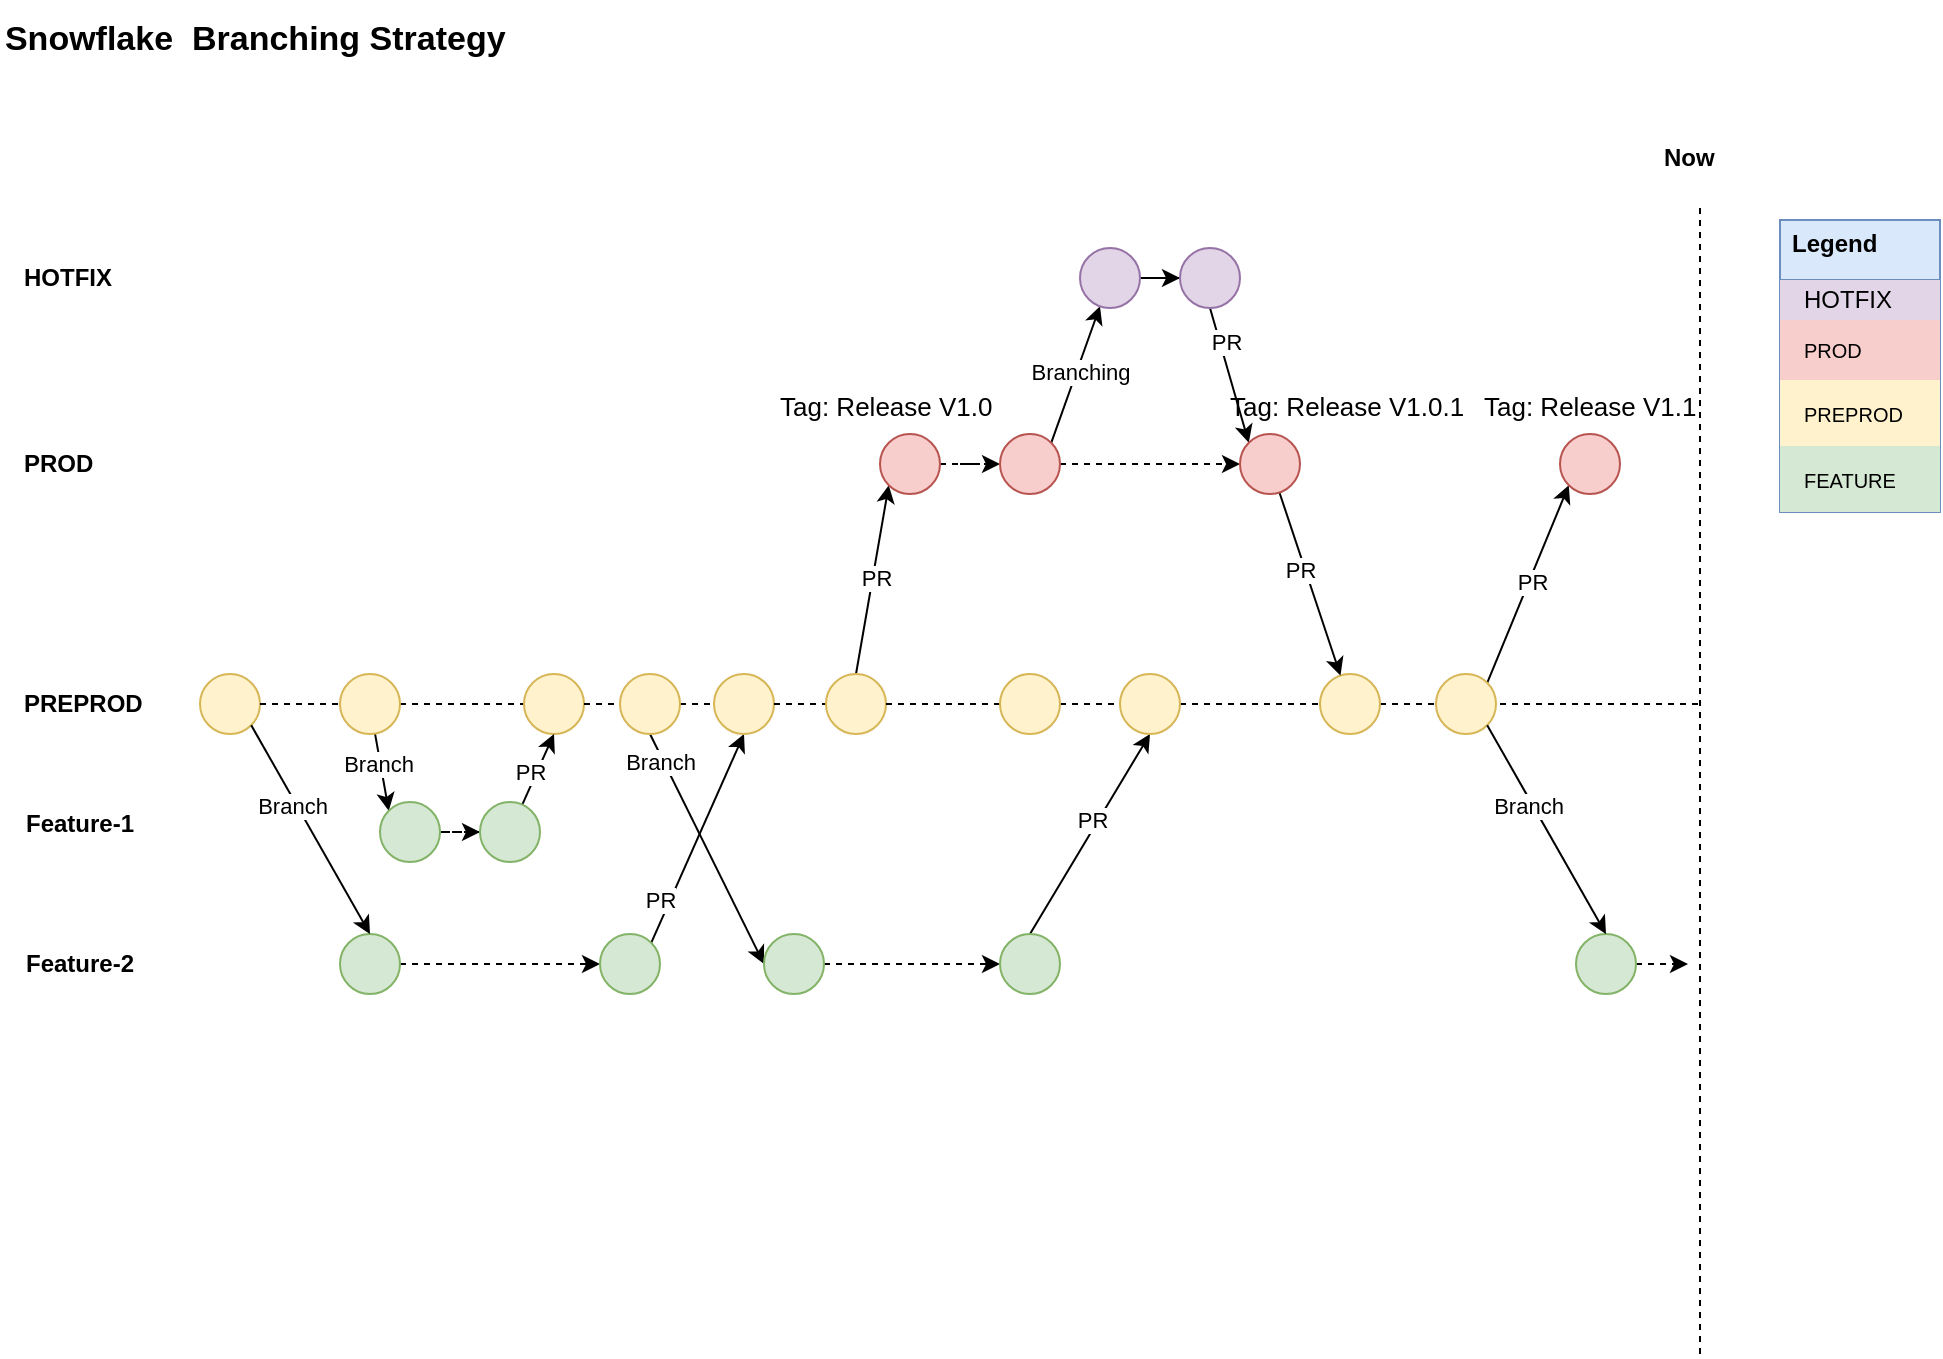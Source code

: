 <mxfile version="21.7.2" type="github">
  <diagram name="Page-1" id="30jMvrZIyP1G3n7aPaC9">
    <mxGraphModel dx="1050" dy="574" grid="1" gridSize="10" guides="1" tooltips="1" connect="1" arrows="1" fold="1" page="1" pageScale="1" pageWidth="1100" pageHeight="850" math="0" shadow="0">
      <root>
        <mxCell id="0" />
        <mxCell id="1" parent="0" />
        <mxCell id="OrPWa8Vp4hhjhBkifzry-1" value="" style="ellipse;whiteSpace=wrap;html=1;fillColor=#fff2cc;strokeColor=#d6b656;" vertex="1" parent="1">
          <mxGeometry x="200" y="357" width="30" height="30" as="geometry" />
        </mxCell>
        <mxCell id="OrPWa8Vp4hhjhBkifzry-10" style="edgeStyle=orthogonalEdgeStyle;rounded=0;orthogonalLoop=1;jettySize=auto;html=1;entryX=0;entryY=0.5;entryDx=0;entryDy=0;dashed=1;" edge="1" parent="1" source="OrPWa8Vp4hhjhBkifzry-2" target="OrPWa8Vp4hhjhBkifzry-9">
          <mxGeometry relative="1" as="geometry" />
        </mxCell>
        <mxCell id="OrPWa8Vp4hhjhBkifzry-2" value="" style="ellipse;whiteSpace=wrap;html=1;fillColor=#d5e8d4;strokeColor=#82b366;" vertex="1" parent="1">
          <mxGeometry x="270" y="487" width="30" height="30" as="geometry" />
        </mxCell>
        <mxCell id="OrPWa8Vp4hhjhBkifzry-3" value="" style="endArrow=classic;html=1;rounded=0;exitX=1;exitY=1;exitDx=0;exitDy=0;entryX=0.5;entryY=0;entryDx=0;entryDy=0;" edge="1" parent="1" source="OrPWa8Vp4hhjhBkifzry-1" target="OrPWa8Vp4hhjhBkifzry-2">
          <mxGeometry width="50" height="50" relative="1" as="geometry">
            <mxPoint x="510" y="447" as="sourcePoint" />
            <mxPoint x="560" y="397" as="targetPoint" />
          </mxGeometry>
        </mxCell>
        <mxCell id="OrPWa8Vp4hhjhBkifzry-26" value="Branch" style="edgeLabel;html=1;align=center;verticalAlign=middle;resizable=0;points=[];" vertex="1" connectable="0" parent="OrPWa8Vp4hhjhBkifzry-3">
          <mxGeometry x="-0.252" y="-2" relative="1" as="geometry">
            <mxPoint as="offset" />
          </mxGeometry>
        </mxCell>
        <mxCell id="OrPWa8Vp4hhjhBkifzry-5" value="Feature-2" style="text;html=1;strokeColor=none;fillColor=none;align=left;verticalAlign=middle;whiteSpace=wrap;rounded=0;fontStyle=1" vertex="1" parent="1">
          <mxGeometry x="111" y="487" width="60" height="30" as="geometry" />
        </mxCell>
        <mxCell id="OrPWa8Vp4hhjhBkifzry-7" value="PREPROD" style="text;html=1;strokeColor=none;fillColor=none;align=left;verticalAlign=middle;whiteSpace=wrap;rounded=0;fontStyle=1" vertex="1" parent="1">
          <mxGeometry x="110" y="357" width="60" height="30" as="geometry" />
        </mxCell>
        <mxCell id="OrPWa8Vp4hhjhBkifzry-8" value="" style="endArrow=none;dashed=1;html=1;rounded=0;exitX=1;exitY=0.5;exitDx=0;exitDy=0;" edge="1" parent="1" source="OrPWa8Vp4hhjhBkifzry-31">
          <mxGeometry width="50" height="50" relative="1" as="geometry">
            <mxPoint x="510" y="447" as="sourcePoint" />
            <mxPoint x="950" y="372" as="targetPoint" />
          </mxGeometry>
        </mxCell>
        <mxCell id="OrPWa8Vp4hhjhBkifzry-13" style="rounded=0;orthogonalLoop=1;jettySize=auto;html=1;exitX=1;exitY=0;exitDx=0;exitDy=0;entryX=0.5;entryY=1;entryDx=0;entryDy=0;" edge="1" parent="1" source="OrPWa8Vp4hhjhBkifzry-9" target="OrPWa8Vp4hhjhBkifzry-11">
          <mxGeometry relative="1" as="geometry" />
        </mxCell>
        <mxCell id="OrPWa8Vp4hhjhBkifzry-27" value="PR" style="edgeLabel;html=1;align=center;verticalAlign=middle;resizable=0;points=[];" vertex="1" connectable="0" parent="OrPWa8Vp4hhjhBkifzry-13">
          <mxGeometry x="0.227" y="-1" relative="1" as="geometry">
            <mxPoint x="-25" y="42" as="offset" />
          </mxGeometry>
        </mxCell>
        <mxCell id="OrPWa8Vp4hhjhBkifzry-9" value="" style="ellipse;whiteSpace=wrap;html=1;fillColor=#d5e8d4;strokeColor=#82b366;" vertex="1" parent="1">
          <mxGeometry x="400" y="487" width="30" height="30" as="geometry" />
        </mxCell>
        <mxCell id="OrPWa8Vp4hhjhBkifzry-12" value="" style="endArrow=none;dashed=1;html=1;rounded=0;exitX=1;exitY=0.5;exitDx=0;exitDy=0;" edge="1" parent="1" source="OrPWa8Vp4hhjhBkifzry-93" target="OrPWa8Vp4hhjhBkifzry-11">
          <mxGeometry width="50" height="50" relative="1" as="geometry">
            <mxPoint x="230" y="372" as="sourcePoint" />
            <mxPoint x="980" y="372" as="targetPoint" />
          </mxGeometry>
        </mxCell>
        <mxCell id="OrPWa8Vp4hhjhBkifzry-15" style="rounded=0;orthogonalLoop=1;jettySize=auto;html=1;entryX=0;entryY=1;entryDx=0;entryDy=0;exitX=0.5;exitY=0;exitDx=0;exitDy=0;" edge="1" parent="1" source="OrPWa8Vp4hhjhBkifzry-44" target="OrPWa8Vp4hhjhBkifzry-14">
          <mxGeometry relative="1" as="geometry" />
        </mxCell>
        <mxCell id="OrPWa8Vp4hhjhBkifzry-25" value="PR" style="edgeLabel;html=1;align=center;verticalAlign=middle;resizable=0;points=[];" vertex="1" connectable="0" parent="OrPWa8Vp4hhjhBkifzry-15">
          <mxGeometry x="0.028" y="-1" relative="1" as="geometry">
            <mxPoint as="offset" />
          </mxGeometry>
        </mxCell>
        <mxCell id="OrPWa8Vp4hhjhBkifzry-11" value="" style="ellipse;whiteSpace=wrap;html=1;fillColor=#fff2cc;strokeColor=#d6b656;" vertex="1" parent="1">
          <mxGeometry x="457" y="357" width="30" height="30" as="geometry" />
        </mxCell>
        <mxCell id="OrPWa8Vp4hhjhBkifzry-49" style="edgeStyle=orthogonalEdgeStyle;rounded=0;orthogonalLoop=1;jettySize=auto;html=1;dashed=1;" edge="1" parent="1" source="OrPWa8Vp4hhjhBkifzry-14" target="OrPWa8Vp4hhjhBkifzry-48">
          <mxGeometry relative="1" as="geometry" />
        </mxCell>
        <mxCell id="OrPWa8Vp4hhjhBkifzry-14" value="" style="ellipse;whiteSpace=wrap;html=1;fillColor=#f8cecc;strokeColor=#b85450;" vertex="1" parent="1">
          <mxGeometry x="540" y="237" width="30" height="30" as="geometry" />
        </mxCell>
        <mxCell id="OrPWa8Vp4hhjhBkifzry-16" value="PROD" style="text;html=1;strokeColor=none;fillColor=none;align=left;verticalAlign=middle;whiteSpace=wrap;rounded=0;fontStyle=1" vertex="1" parent="1">
          <mxGeometry x="110" y="237" width="60" height="30" as="geometry" />
        </mxCell>
        <mxCell id="OrPWa8Vp4hhjhBkifzry-18" value="" style="endArrow=none;dashed=1;html=1;rounded=0;exitX=1;exitY=0.5;exitDx=0;exitDy=0;" edge="1" parent="1" source="OrPWa8Vp4hhjhBkifzry-77" target="OrPWa8Vp4hhjhBkifzry-17">
          <mxGeometry width="50" height="50" relative="1" as="geometry">
            <mxPoint x="230" y="372" as="sourcePoint" />
            <mxPoint x="470" y="372" as="targetPoint" />
          </mxGeometry>
        </mxCell>
        <mxCell id="OrPWa8Vp4hhjhBkifzry-21" style="rounded=0;orthogonalLoop=1;jettySize=auto;html=1;exitX=0.5;exitY=1;exitDx=0;exitDy=0;entryX=0;entryY=0.5;entryDx=0;entryDy=0;" edge="1" parent="1" source="OrPWa8Vp4hhjhBkifzry-93" target="OrPWa8Vp4hhjhBkifzry-19">
          <mxGeometry relative="1" as="geometry" />
        </mxCell>
        <mxCell id="OrPWa8Vp4hhjhBkifzry-28" value="Branch" style="edgeLabel;html=1;align=center;verticalAlign=middle;resizable=0;points=[];" vertex="1" connectable="0" parent="OrPWa8Vp4hhjhBkifzry-21">
          <mxGeometry x="-0.202" y="1" relative="1" as="geometry">
            <mxPoint x="-19" y="-32" as="offset" />
          </mxGeometry>
        </mxCell>
        <mxCell id="OrPWa8Vp4hhjhBkifzry-17" value="" style="ellipse;whiteSpace=wrap;html=1;fillColor=#fff2cc;strokeColor=#d6b656;" vertex="1" parent="1">
          <mxGeometry x="362" y="357" width="30" height="30" as="geometry" />
        </mxCell>
        <mxCell id="OrPWa8Vp4hhjhBkifzry-22" style="edgeStyle=orthogonalEdgeStyle;rounded=0;orthogonalLoop=1;jettySize=auto;html=1;dashed=1;" edge="1" parent="1" source="OrPWa8Vp4hhjhBkifzry-19" target="OrPWa8Vp4hhjhBkifzry-20">
          <mxGeometry relative="1" as="geometry" />
        </mxCell>
        <mxCell id="OrPWa8Vp4hhjhBkifzry-19" value="" style="ellipse;whiteSpace=wrap;html=1;fillColor=#d5e8d4;strokeColor=#82b366;" vertex="1" parent="1">
          <mxGeometry x="482" y="487" width="30" height="30" as="geometry" />
        </mxCell>
        <mxCell id="OrPWa8Vp4hhjhBkifzry-24" style="rounded=0;orthogonalLoop=1;jettySize=auto;html=1;exitX=0.5;exitY=0;exitDx=0;exitDy=0;entryX=0.5;entryY=1;entryDx=0;entryDy=0;" edge="1" parent="1" source="OrPWa8Vp4hhjhBkifzry-20" target="OrPWa8Vp4hhjhBkifzry-23">
          <mxGeometry relative="1" as="geometry" />
        </mxCell>
        <mxCell id="OrPWa8Vp4hhjhBkifzry-29" value="PR" style="edgeLabel;html=1;align=center;verticalAlign=middle;resizable=0;points=[];" vertex="1" connectable="0" parent="OrPWa8Vp4hhjhBkifzry-24">
          <mxGeometry x="0.113" y="3" relative="1" as="geometry">
            <mxPoint as="offset" />
          </mxGeometry>
        </mxCell>
        <mxCell id="OrPWa8Vp4hhjhBkifzry-20" value="" style="ellipse;whiteSpace=wrap;html=1;fillColor=#d5e8d4;strokeColor=#82b366;" vertex="1" parent="1">
          <mxGeometry x="600" y="487" width="30" height="30" as="geometry" />
        </mxCell>
        <mxCell id="OrPWa8Vp4hhjhBkifzry-30" value="&lt;h1 style=&quot;font-size: 13px;&quot;&gt;&lt;span style=&quot;font-weight: normal;&quot;&gt;Tag: Release V1.0&lt;/span&gt;&lt;/h1&gt;" style="text;html=1;strokeColor=none;fillColor=none;spacing=5;spacingTop=-20;whiteSpace=wrap;overflow=hidden;rounded=0;fontSize=13;" vertex="1" parent="1">
          <mxGeometry x="485" y="217" width="130" height="20" as="geometry" />
        </mxCell>
        <mxCell id="OrPWa8Vp4hhjhBkifzry-32" value="" style="endArrow=none;dashed=1;html=1;rounded=0;exitX=1;exitY=0.5;exitDx=0;exitDy=0;" edge="1" parent="1" source="OrPWa8Vp4hhjhBkifzry-46" target="OrPWa8Vp4hhjhBkifzry-31">
          <mxGeometry width="50" height="50" relative="1" as="geometry">
            <mxPoint x="500" y="372" as="sourcePoint" />
            <mxPoint x="980" y="372" as="targetPoint" />
          </mxGeometry>
        </mxCell>
        <mxCell id="OrPWa8Vp4hhjhBkifzry-31" value="" style="ellipse;whiteSpace=wrap;html=1;fillColor=#fff2cc;strokeColor=#d6b656;" vertex="1" parent="1">
          <mxGeometry x="760" y="357" width="30" height="30" as="geometry" />
        </mxCell>
        <mxCell id="OrPWa8Vp4hhjhBkifzry-33" style="rounded=0;orthogonalLoop=1;jettySize=auto;html=1;entryX=0;entryY=1;entryDx=0;entryDy=0;exitX=1;exitY=0;exitDx=0;exitDy=0;" edge="1" parent="1" target="OrPWa8Vp4hhjhBkifzry-35" source="OrPWa8Vp4hhjhBkifzry-38">
          <mxGeometry relative="1" as="geometry">
            <mxPoint x="780" y="359" as="sourcePoint" />
          </mxGeometry>
        </mxCell>
        <mxCell id="OrPWa8Vp4hhjhBkifzry-34" value="PR" style="edgeLabel;html=1;align=center;verticalAlign=middle;resizable=0;points=[];" vertex="1" connectable="0" parent="OrPWa8Vp4hhjhBkifzry-33">
          <mxGeometry x="0.028" y="-1" relative="1" as="geometry">
            <mxPoint as="offset" />
          </mxGeometry>
        </mxCell>
        <mxCell id="OrPWa8Vp4hhjhBkifzry-35" value="" style="ellipse;whiteSpace=wrap;html=1;fillColor=#f8cecc;strokeColor=#b85450;" vertex="1" parent="1">
          <mxGeometry x="880" y="237" width="30" height="30" as="geometry" />
        </mxCell>
        <mxCell id="OrPWa8Vp4hhjhBkifzry-36" value="&lt;h1 style=&quot;font-size: 13px;&quot;&gt;&lt;span style=&quot;font-weight: normal;&quot;&gt;Tag: Release V1.1&lt;/span&gt;&lt;/h1&gt;" style="text;html=1;strokeColor=none;fillColor=none;spacing=5;spacingTop=-20;whiteSpace=wrap;overflow=hidden;rounded=0;fontSize=13;" vertex="1" parent="1">
          <mxGeometry x="837" y="217" width="130" height="20" as="geometry" />
        </mxCell>
        <mxCell id="OrPWa8Vp4hhjhBkifzry-23" value="" style="ellipse;whiteSpace=wrap;html=1;fillColor=#fff2cc;strokeColor=#d6b656;" vertex="1" parent="1">
          <mxGeometry x="660" y="357" width="30" height="30" as="geometry" />
        </mxCell>
        <mxCell id="OrPWa8Vp4hhjhBkifzry-37" value="" style="endArrow=none;dashed=1;html=1;rounded=0;" edge="1" parent="1">
          <mxGeometry width="50" height="50" relative="1" as="geometry">
            <mxPoint x="950" y="697" as="sourcePoint" />
            <mxPoint x="950" y="124" as="targetPoint" />
          </mxGeometry>
        </mxCell>
        <mxCell id="OrPWa8Vp4hhjhBkifzry-38" value="" style="ellipse;whiteSpace=wrap;html=1;fillColor=#fff2cc;strokeColor=#d6b656;" vertex="1" parent="1">
          <mxGeometry x="818" y="357" width="30" height="30" as="geometry" />
        </mxCell>
        <mxCell id="OrPWa8Vp4hhjhBkifzry-42" style="edgeStyle=orthogonalEdgeStyle;rounded=0;orthogonalLoop=1;jettySize=auto;html=1;dashed=1;" edge="1" parent="1" source="OrPWa8Vp4hhjhBkifzry-39">
          <mxGeometry relative="1" as="geometry">
            <mxPoint x="944" y="502" as="targetPoint" />
          </mxGeometry>
        </mxCell>
        <mxCell id="OrPWa8Vp4hhjhBkifzry-39" value="" style="ellipse;whiteSpace=wrap;html=1;fillColor=#d5e8d4;strokeColor=#82b366;" vertex="1" parent="1">
          <mxGeometry x="888" y="487" width="30" height="30" as="geometry" />
        </mxCell>
        <mxCell id="OrPWa8Vp4hhjhBkifzry-40" value="" style="endArrow=classic;html=1;rounded=0;exitX=1;exitY=1;exitDx=0;exitDy=0;entryX=0.5;entryY=0;entryDx=0;entryDy=0;" edge="1" parent="1" source="OrPWa8Vp4hhjhBkifzry-38" target="OrPWa8Vp4hhjhBkifzry-39">
          <mxGeometry width="50" height="50" relative="1" as="geometry">
            <mxPoint x="1128" y="447" as="sourcePoint" />
            <mxPoint x="1178" y="397" as="targetPoint" />
          </mxGeometry>
        </mxCell>
        <mxCell id="OrPWa8Vp4hhjhBkifzry-41" value="Branch" style="edgeLabel;html=1;align=center;verticalAlign=middle;resizable=0;points=[];" vertex="1" connectable="0" parent="OrPWa8Vp4hhjhBkifzry-40">
          <mxGeometry x="-0.252" y="-2" relative="1" as="geometry">
            <mxPoint as="offset" />
          </mxGeometry>
        </mxCell>
        <mxCell id="OrPWa8Vp4hhjhBkifzry-43" value="Now" style="text;html=1;strokeColor=none;fillColor=none;align=left;verticalAlign=middle;whiteSpace=wrap;rounded=0;fontStyle=1" vertex="1" parent="1">
          <mxGeometry x="930" y="84" width="60" height="30" as="geometry" />
        </mxCell>
        <mxCell id="OrPWa8Vp4hhjhBkifzry-45" value="" style="endArrow=none;dashed=1;html=1;rounded=0;exitX=1;exitY=0.5;exitDx=0;exitDy=0;" edge="1" parent="1" source="OrPWa8Vp4hhjhBkifzry-11" target="OrPWa8Vp4hhjhBkifzry-44">
          <mxGeometry width="50" height="50" relative="1" as="geometry">
            <mxPoint x="500" y="372" as="sourcePoint" />
            <mxPoint x="760" y="372" as="targetPoint" />
          </mxGeometry>
        </mxCell>
        <mxCell id="OrPWa8Vp4hhjhBkifzry-44" value="" style="ellipse;whiteSpace=wrap;html=1;fillColor=#fff2cc;strokeColor=#d6b656;" vertex="1" parent="1">
          <mxGeometry x="513" y="357" width="30" height="30" as="geometry" />
        </mxCell>
        <mxCell id="OrPWa8Vp4hhjhBkifzry-47" value="" style="endArrow=none;dashed=1;html=1;rounded=0;exitX=1;exitY=0.5;exitDx=0;exitDy=0;" edge="1" parent="1" source="OrPWa8Vp4hhjhBkifzry-44" target="OrPWa8Vp4hhjhBkifzry-46">
          <mxGeometry width="50" height="50" relative="1" as="geometry">
            <mxPoint x="570" y="372" as="sourcePoint" />
            <mxPoint x="760" y="372" as="targetPoint" />
          </mxGeometry>
        </mxCell>
        <mxCell id="OrPWa8Vp4hhjhBkifzry-46" value="" style="ellipse;whiteSpace=wrap;html=1;fillColor=#fff2cc;strokeColor=#d6b656;" vertex="1" parent="1">
          <mxGeometry x="600" y="357" width="30" height="30" as="geometry" />
        </mxCell>
        <mxCell id="OrPWa8Vp4hhjhBkifzry-52" style="rounded=0;orthogonalLoop=1;jettySize=auto;html=1;exitX=1;exitY=0;exitDx=0;exitDy=0;" edge="1" parent="1" source="OrPWa8Vp4hhjhBkifzry-48" target="OrPWa8Vp4hhjhBkifzry-50">
          <mxGeometry relative="1" as="geometry" />
        </mxCell>
        <mxCell id="OrPWa8Vp4hhjhBkifzry-57" value="Branching" style="edgeLabel;html=1;align=center;verticalAlign=middle;resizable=0;points=[];" vertex="1" connectable="0" parent="OrPWa8Vp4hhjhBkifzry-52">
          <mxGeometry x="0.046" y="-1" relative="1" as="geometry">
            <mxPoint as="offset" />
          </mxGeometry>
        </mxCell>
        <mxCell id="OrPWa8Vp4hhjhBkifzry-58" style="edgeStyle=orthogonalEdgeStyle;rounded=0;orthogonalLoop=1;jettySize=auto;html=1;entryX=0;entryY=0.5;entryDx=0;entryDy=0;dashed=1;" edge="1" parent="1" source="OrPWa8Vp4hhjhBkifzry-48" target="OrPWa8Vp4hhjhBkifzry-55">
          <mxGeometry relative="1" as="geometry" />
        </mxCell>
        <mxCell id="OrPWa8Vp4hhjhBkifzry-48" value="" style="ellipse;whiteSpace=wrap;html=1;fillColor=#f8cecc;strokeColor=#b85450;" vertex="1" parent="1">
          <mxGeometry x="600" y="237" width="30" height="30" as="geometry" />
        </mxCell>
        <mxCell id="OrPWa8Vp4hhjhBkifzry-54" style="edgeStyle=orthogonalEdgeStyle;rounded=0;orthogonalLoop=1;jettySize=auto;html=1;exitX=1;exitY=0.5;exitDx=0;exitDy=0;" edge="1" parent="1" source="OrPWa8Vp4hhjhBkifzry-50" target="OrPWa8Vp4hhjhBkifzry-53">
          <mxGeometry relative="1" as="geometry" />
        </mxCell>
        <mxCell id="OrPWa8Vp4hhjhBkifzry-50" value="" style="ellipse;whiteSpace=wrap;html=1;fillColor=#e1d5e7;strokeColor=#9673a6;" vertex="1" parent="1">
          <mxGeometry x="640" y="144" width="30" height="30" as="geometry" />
        </mxCell>
        <mxCell id="OrPWa8Vp4hhjhBkifzry-51" value="HOTFIX" style="text;html=1;strokeColor=none;fillColor=none;align=left;verticalAlign=middle;whiteSpace=wrap;rounded=0;fontStyle=1" vertex="1" parent="1">
          <mxGeometry x="110" y="144" width="60" height="30" as="geometry" />
        </mxCell>
        <mxCell id="OrPWa8Vp4hhjhBkifzry-56" style="rounded=0;orthogonalLoop=1;jettySize=auto;html=1;exitX=0.5;exitY=1;exitDx=0;exitDy=0;entryX=0;entryY=0;entryDx=0;entryDy=0;" edge="1" parent="1" source="OrPWa8Vp4hhjhBkifzry-53" target="OrPWa8Vp4hhjhBkifzry-55">
          <mxGeometry relative="1" as="geometry" />
        </mxCell>
        <mxCell id="OrPWa8Vp4hhjhBkifzry-61" value="PR" style="edgeLabel;html=1;align=center;verticalAlign=middle;resizable=0;points=[];" vertex="1" connectable="0" parent="OrPWa8Vp4hhjhBkifzry-56">
          <mxGeometry x="-0.505" y="2" relative="1" as="geometry">
            <mxPoint x="1" as="offset" />
          </mxGeometry>
        </mxCell>
        <mxCell id="OrPWa8Vp4hhjhBkifzry-53" value="" style="ellipse;whiteSpace=wrap;html=1;fillColor=#e1d5e7;strokeColor=#9673a6;" vertex="1" parent="1">
          <mxGeometry x="690" y="144" width="30" height="30" as="geometry" />
        </mxCell>
        <mxCell id="OrPWa8Vp4hhjhBkifzry-59" style="rounded=0;orthogonalLoop=1;jettySize=auto;html=1;" edge="1" parent="1" source="OrPWa8Vp4hhjhBkifzry-55" target="OrPWa8Vp4hhjhBkifzry-31">
          <mxGeometry relative="1" as="geometry" />
        </mxCell>
        <mxCell id="OrPWa8Vp4hhjhBkifzry-60" value="PR" style="edgeLabel;html=1;align=center;verticalAlign=middle;resizable=0;points=[];" vertex="1" connectable="0" parent="OrPWa8Vp4hhjhBkifzry-59">
          <mxGeometry x="-0.176" y="-3" relative="1" as="geometry">
            <mxPoint as="offset" />
          </mxGeometry>
        </mxCell>
        <mxCell id="OrPWa8Vp4hhjhBkifzry-55" value="" style="ellipse;whiteSpace=wrap;html=1;fillColor=#f8cecc;strokeColor=#b85450;" vertex="1" parent="1">
          <mxGeometry x="720" y="237" width="30" height="30" as="geometry" />
        </mxCell>
        <mxCell id="OrPWa8Vp4hhjhBkifzry-63" value="Legend" style="shape=table;startSize=30;container=1;collapsible=0;childLayout=tableLayout;fontSize=12;align=left;verticalAlign=top;fillColor=#dae8fc;strokeColor=#6c8ebf;fontStyle=1;spacingLeft=6;spacing=0;resizable=0;" vertex="1" parent="1">
          <mxGeometry x="990" y="130" width="80" height="146" as="geometry" />
        </mxCell>
        <mxCell id="OrPWa8Vp4hhjhBkifzry-64" value="" style="shape=tableRow;horizontal=0;startSize=0;swimlaneHead=0;swimlaneBody=0;strokeColor=inherit;top=0;left=0;bottom=0;right=0;collapsible=0;dropTarget=0;fillColor=none;points=[[0,0.5],[1,0.5]];portConstraint=eastwest;fontSize=10;" vertex="1" parent="OrPWa8Vp4hhjhBkifzry-63">
          <mxGeometry y="30" width="80" height="20" as="geometry" />
        </mxCell>
        <mxCell id="OrPWa8Vp4hhjhBkifzry-65" value="HOTFIX" style="shape=partialRectangle;html=1;whiteSpace=wrap;connectable=0;strokeColor=#9673a6;overflow=hidden;fillColor=#e1d5e7;top=0;left=0;bottom=0;right=0;pointerEvents=1;fontSize=12;align=left;spacingLeft=10;spacingRight=4;" vertex="1" parent="OrPWa8Vp4hhjhBkifzry-64">
          <mxGeometry width="80" height="20" as="geometry">
            <mxRectangle width="80" height="20" as="alternateBounds" />
          </mxGeometry>
        </mxCell>
        <mxCell id="OrPWa8Vp4hhjhBkifzry-66" value="" style="shape=tableRow;horizontal=0;startSize=0;swimlaneHead=0;swimlaneBody=0;strokeColor=inherit;top=0;left=0;bottom=0;right=0;collapsible=0;dropTarget=0;fillColor=none;points=[[0,0.5],[1,0.5]];portConstraint=eastwest;fontSize=12;" vertex="1" parent="OrPWa8Vp4hhjhBkifzry-63">
          <mxGeometry y="50" width="80" height="30" as="geometry" />
        </mxCell>
        <mxCell id="OrPWa8Vp4hhjhBkifzry-67" value="PROD" style="shape=partialRectangle;html=1;whiteSpace=wrap;connectable=0;strokeColor=#b85450;overflow=hidden;fillColor=#f8cecc;top=0;left=0;bottom=0;right=0;pointerEvents=1;fontSize=10;align=left;spacingLeft=10;spacingRight=4;" vertex="1" parent="OrPWa8Vp4hhjhBkifzry-66">
          <mxGeometry width="80" height="30" as="geometry">
            <mxRectangle width="80" height="30" as="alternateBounds" />
          </mxGeometry>
        </mxCell>
        <mxCell id="OrPWa8Vp4hhjhBkifzry-68" value="" style="shape=tableRow;horizontal=0;startSize=0;swimlaneHead=0;swimlaneBody=0;strokeColor=#d6b656;top=0;left=0;bottom=0;right=0;collapsible=0;dropTarget=0;fillColor=#fff2cc;points=[[0,0.5],[1,0.5]];portConstraint=eastwest;fontSize=12;" vertex="1" parent="OrPWa8Vp4hhjhBkifzry-63">
          <mxGeometry y="80" width="80" height="33" as="geometry" />
        </mxCell>
        <mxCell id="OrPWa8Vp4hhjhBkifzry-69" value="&lt;font style=&quot;font-size: 10px;&quot;&gt;PREPROD&lt;/font&gt;" style="shape=partialRectangle;html=1;whiteSpace=wrap;connectable=0;strokeColor=#d6b656;overflow=hidden;fillColor=#fff2cc;top=0;left=0;bottom=0;right=0;pointerEvents=1;fontSize=12;align=left;spacingLeft=10;spacingRight=4;" vertex="1" parent="OrPWa8Vp4hhjhBkifzry-68">
          <mxGeometry width="80" height="33" as="geometry">
            <mxRectangle width="80" height="33" as="alternateBounds" />
          </mxGeometry>
        </mxCell>
        <mxCell id="OrPWa8Vp4hhjhBkifzry-70" value="" style="shape=tableRow;horizontal=0;startSize=0;swimlaneHead=0;swimlaneBody=0;strokeColor=#82b366;top=0;left=0;bottom=0;right=0;collapsible=0;dropTarget=0;fillColor=#d5e8d4;points=[[0,0.5],[1,0.5]];portConstraint=eastwest;fontSize=12;" vertex="1" parent="OrPWa8Vp4hhjhBkifzry-63">
          <mxGeometry y="113" width="80" height="33" as="geometry" />
        </mxCell>
        <mxCell id="OrPWa8Vp4hhjhBkifzry-71" value="&lt;font style=&quot;font-size: 10px;&quot;&gt;FEATURE&lt;/font&gt;" style="shape=partialRectangle;html=1;whiteSpace=wrap;connectable=0;strokeColor=#82b366;overflow=hidden;fillColor=#d5e8d4;top=0;left=0;bottom=0;right=0;pointerEvents=1;fontSize=12;align=left;spacingLeft=10;spacingRight=4;" vertex="1" parent="OrPWa8Vp4hhjhBkifzry-70">
          <mxGeometry width="80" height="33" as="geometry">
            <mxRectangle width="80" height="33" as="alternateBounds" />
          </mxGeometry>
        </mxCell>
        <mxCell id="OrPWa8Vp4hhjhBkifzry-76" value="&lt;h1 style=&quot;font-size: 13px;&quot;&gt;&lt;span style=&quot;font-weight: normal;&quot;&gt;Tag: Release V1.0.1&lt;/span&gt;&lt;/h1&gt;" style="text;html=1;strokeColor=none;fillColor=none;spacing=5;spacingTop=-20;whiteSpace=wrap;overflow=hidden;rounded=0;fontSize=13;" vertex="1" parent="1">
          <mxGeometry x="710" y="217" width="130" height="20" as="geometry" />
        </mxCell>
        <mxCell id="OrPWa8Vp4hhjhBkifzry-78" value="" style="endArrow=none;dashed=1;html=1;rounded=0;exitX=1;exitY=0.5;exitDx=0;exitDy=0;" edge="1" parent="1" source="OrPWa8Vp4hhjhBkifzry-1" target="OrPWa8Vp4hhjhBkifzry-77">
          <mxGeometry width="50" height="50" relative="1" as="geometry">
            <mxPoint x="230" y="372" as="sourcePoint" />
            <mxPoint x="362" y="372" as="targetPoint" />
          </mxGeometry>
        </mxCell>
        <mxCell id="OrPWa8Vp4hhjhBkifzry-87" style="rounded=0;orthogonalLoop=1;jettySize=auto;html=1;entryX=0;entryY=0;entryDx=0;entryDy=0;" edge="1" parent="1" source="OrPWa8Vp4hhjhBkifzry-77" target="OrPWa8Vp4hhjhBkifzry-86">
          <mxGeometry relative="1" as="geometry" />
        </mxCell>
        <mxCell id="OrPWa8Vp4hhjhBkifzry-91" value="Branch" style="edgeLabel;html=1;align=center;verticalAlign=middle;resizable=0;points=[];" vertex="1" connectable="0" parent="OrPWa8Vp4hhjhBkifzry-87">
          <mxGeometry x="-0.221" y="-1" relative="1" as="geometry">
            <mxPoint as="offset" />
          </mxGeometry>
        </mxCell>
        <mxCell id="OrPWa8Vp4hhjhBkifzry-77" value="" style="ellipse;whiteSpace=wrap;html=1;fillColor=#fff2cc;strokeColor=#d6b656;" vertex="1" parent="1">
          <mxGeometry x="270" y="357" width="30" height="30" as="geometry" />
        </mxCell>
        <mxCell id="OrPWa8Vp4hhjhBkifzry-85" value="Feature-1" style="text;html=1;strokeColor=none;fillColor=none;align=left;verticalAlign=middle;whiteSpace=wrap;rounded=0;fontStyle=1" vertex="1" parent="1">
          <mxGeometry x="111" y="417" width="60" height="30" as="geometry" />
        </mxCell>
        <mxCell id="OrPWa8Vp4hhjhBkifzry-89" style="edgeStyle=orthogonalEdgeStyle;rounded=0;orthogonalLoop=1;jettySize=auto;html=1;entryX=0;entryY=0.5;entryDx=0;entryDy=0;dashed=1;" edge="1" parent="1" source="OrPWa8Vp4hhjhBkifzry-86" target="OrPWa8Vp4hhjhBkifzry-88">
          <mxGeometry relative="1" as="geometry" />
        </mxCell>
        <mxCell id="OrPWa8Vp4hhjhBkifzry-86" value="" style="ellipse;whiteSpace=wrap;html=1;fillColor=#d5e8d4;strokeColor=#82b366;" vertex="1" parent="1">
          <mxGeometry x="290" y="421" width="30" height="30" as="geometry" />
        </mxCell>
        <mxCell id="OrPWa8Vp4hhjhBkifzry-90" style="rounded=0;orthogonalLoop=1;jettySize=auto;html=1;entryX=0.5;entryY=1;entryDx=0;entryDy=0;" edge="1" parent="1" source="OrPWa8Vp4hhjhBkifzry-88" target="OrPWa8Vp4hhjhBkifzry-17">
          <mxGeometry relative="1" as="geometry" />
        </mxCell>
        <mxCell id="OrPWa8Vp4hhjhBkifzry-92" value="PR" style="edgeLabel;html=1;align=center;verticalAlign=middle;resizable=0;points=[];" vertex="1" connectable="0" parent="OrPWa8Vp4hhjhBkifzry-90">
          <mxGeometry x="-0.145" y="3" relative="1" as="geometry">
            <mxPoint as="offset" />
          </mxGeometry>
        </mxCell>
        <mxCell id="OrPWa8Vp4hhjhBkifzry-88" value="" style="ellipse;whiteSpace=wrap;html=1;fillColor=#d5e8d4;strokeColor=#82b366;" vertex="1" parent="1">
          <mxGeometry x="340" y="421" width="30" height="30" as="geometry" />
        </mxCell>
        <mxCell id="OrPWa8Vp4hhjhBkifzry-94" value="" style="endArrow=none;dashed=1;html=1;rounded=0;exitX=1;exitY=0.5;exitDx=0;exitDy=0;" edge="1" parent="1" source="OrPWa8Vp4hhjhBkifzry-17" target="OrPWa8Vp4hhjhBkifzry-93">
          <mxGeometry width="50" height="50" relative="1" as="geometry">
            <mxPoint x="392" y="372" as="sourcePoint" />
            <mxPoint x="470" y="372" as="targetPoint" />
          </mxGeometry>
        </mxCell>
        <mxCell id="OrPWa8Vp4hhjhBkifzry-93" value="" style="ellipse;whiteSpace=wrap;html=1;fillColor=#fff2cc;strokeColor=#d6b656;" vertex="1" parent="1">
          <mxGeometry x="410" y="357" width="30" height="30" as="geometry" />
        </mxCell>
        <mxCell id="OrPWa8Vp4hhjhBkifzry-95" value="&lt;b&gt;&lt;font style=&quot;font-size: 17px;&quot;&gt;Snowflake&amp;nbsp; Branching Strategy&amp;nbsp;&lt;/font&gt;&lt;/b&gt;" style="text;html=1;strokeColor=none;fillColor=none;align=center;verticalAlign=middle;whiteSpace=wrap;rounded=0;" vertex="1" parent="1">
          <mxGeometry x="100" y="20" width="260" height="40" as="geometry" />
        </mxCell>
      </root>
    </mxGraphModel>
  </diagram>
</mxfile>

